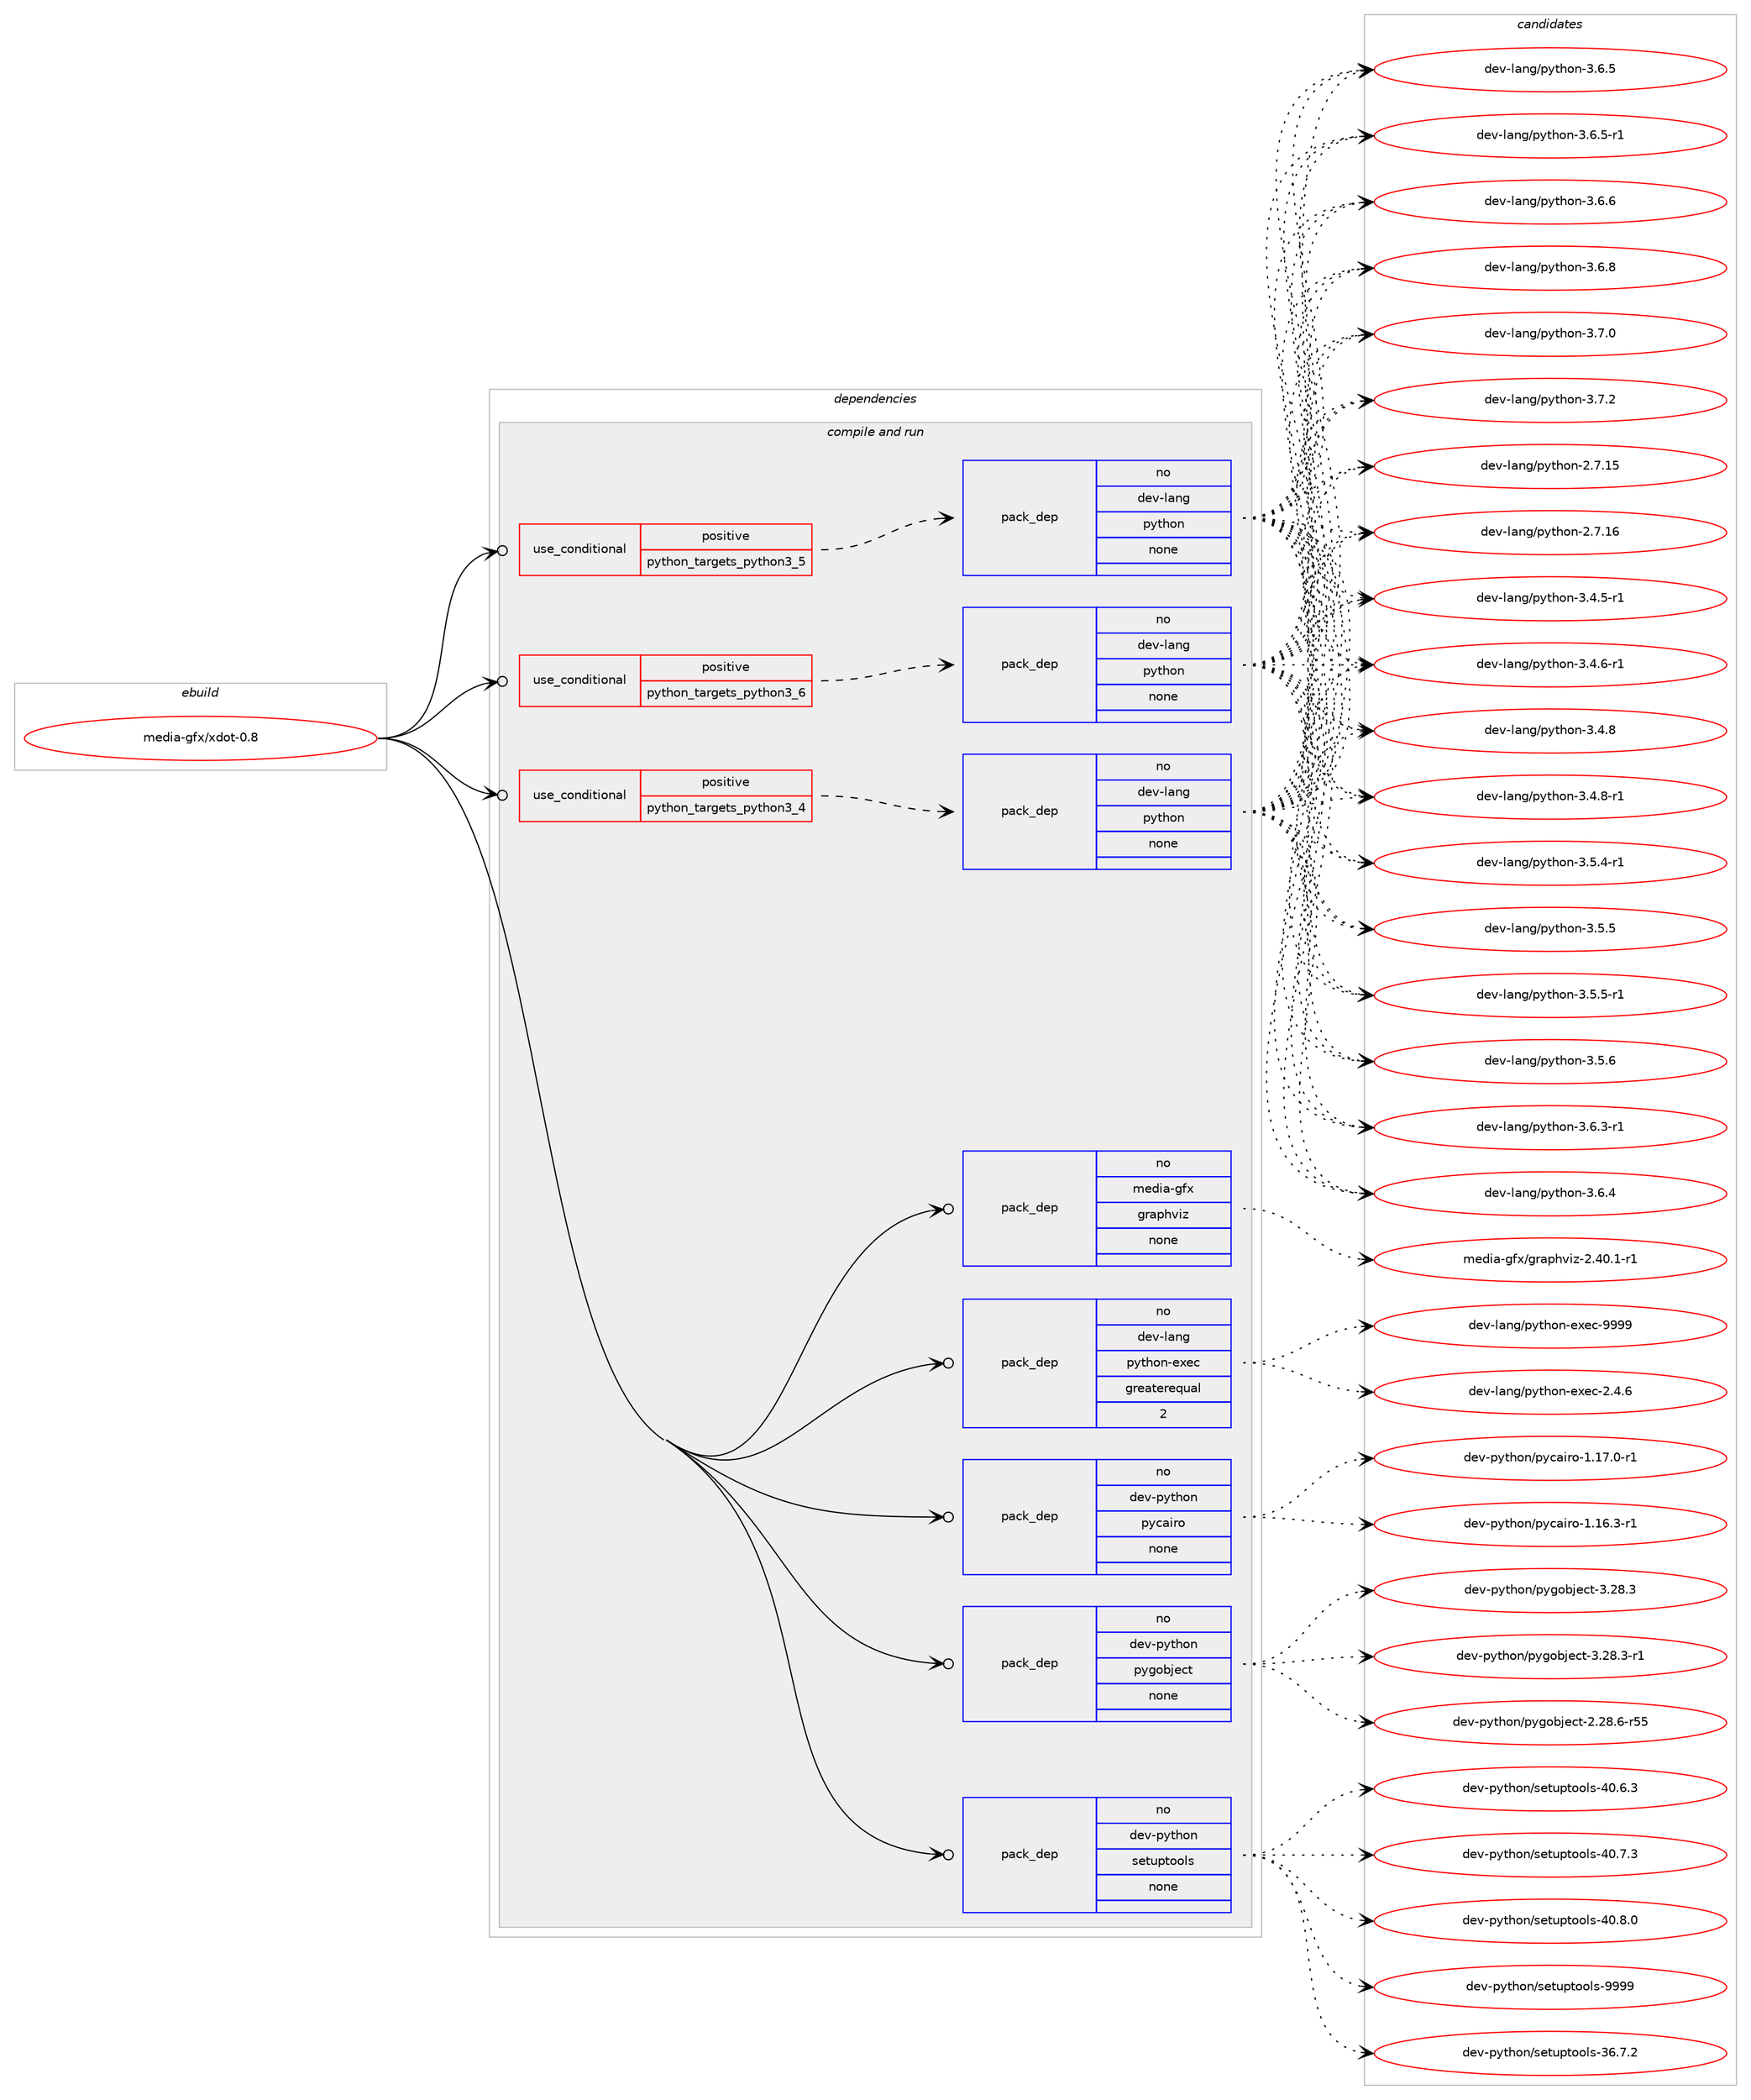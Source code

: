 digraph prolog {

# *************
# Graph options
# *************

newrank=true;
concentrate=true;
compound=true;
graph [rankdir=LR,fontname=Helvetica,fontsize=10,ranksep=1.5];#, ranksep=2.5, nodesep=0.2];
edge  [arrowhead=vee];
node  [fontname=Helvetica,fontsize=10];

# **********
# The ebuild
# **********

subgraph cluster_leftcol {
color=gray;
rank=same;
label=<<i>ebuild</i>>;
id [label="media-gfx/xdot-0.8", color=red, width=4, href="../media-gfx/xdot-0.8.svg"];
}

# ****************
# The dependencies
# ****************

subgraph cluster_midcol {
color=gray;
label=<<i>dependencies</i>>;
subgraph cluster_compile {
fillcolor="#eeeeee";
style=filled;
label=<<i>compile</i>>;
}
subgraph cluster_compileandrun {
fillcolor="#eeeeee";
style=filled;
label=<<i>compile and run</i>>;
subgraph cond433349 {
dependency1608317 [label=<<TABLE BORDER="0" CELLBORDER="1" CELLSPACING="0" CELLPADDING="4"><TR><TD ROWSPAN="3" CELLPADDING="10">use_conditional</TD></TR><TR><TD>positive</TD></TR><TR><TD>python_targets_python3_4</TD></TR></TABLE>>, shape=none, color=red];
subgraph pack1149324 {
dependency1608318 [label=<<TABLE BORDER="0" CELLBORDER="1" CELLSPACING="0" CELLPADDING="4" WIDTH="220"><TR><TD ROWSPAN="6" CELLPADDING="30">pack_dep</TD></TR><TR><TD WIDTH="110">no</TD></TR><TR><TD>dev-lang</TD></TR><TR><TD>python</TD></TR><TR><TD>none</TD></TR><TR><TD></TD></TR></TABLE>>, shape=none, color=blue];
}
dependency1608317:e -> dependency1608318:w [weight=20,style="dashed",arrowhead="vee"];
}
id:e -> dependency1608317:w [weight=20,style="solid",arrowhead="odotvee"];
subgraph cond433350 {
dependency1608319 [label=<<TABLE BORDER="0" CELLBORDER="1" CELLSPACING="0" CELLPADDING="4"><TR><TD ROWSPAN="3" CELLPADDING="10">use_conditional</TD></TR><TR><TD>positive</TD></TR><TR><TD>python_targets_python3_5</TD></TR></TABLE>>, shape=none, color=red];
subgraph pack1149325 {
dependency1608320 [label=<<TABLE BORDER="0" CELLBORDER="1" CELLSPACING="0" CELLPADDING="4" WIDTH="220"><TR><TD ROWSPAN="6" CELLPADDING="30">pack_dep</TD></TR><TR><TD WIDTH="110">no</TD></TR><TR><TD>dev-lang</TD></TR><TR><TD>python</TD></TR><TR><TD>none</TD></TR><TR><TD></TD></TR></TABLE>>, shape=none, color=blue];
}
dependency1608319:e -> dependency1608320:w [weight=20,style="dashed",arrowhead="vee"];
}
id:e -> dependency1608319:w [weight=20,style="solid",arrowhead="odotvee"];
subgraph cond433351 {
dependency1608321 [label=<<TABLE BORDER="0" CELLBORDER="1" CELLSPACING="0" CELLPADDING="4"><TR><TD ROWSPAN="3" CELLPADDING="10">use_conditional</TD></TR><TR><TD>positive</TD></TR><TR><TD>python_targets_python3_6</TD></TR></TABLE>>, shape=none, color=red];
subgraph pack1149326 {
dependency1608322 [label=<<TABLE BORDER="0" CELLBORDER="1" CELLSPACING="0" CELLPADDING="4" WIDTH="220"><TR><TD ROWSPAN="6" CELLPADDING="30">pack_dep</TD></TR><TR><TD WIDTH="110">no</TD></TR><TR><TD>dev-lang</TD></TR><TR><TD>python</TD></TR><TR><TD>none</TD></TR><TR><TD></TD></TR></TABLE>>, shape=none, color=blue];
}
dependency1608321:e -> dependency1608322:w [weight=20,style="dashed",arrowhead="vee"];
}
id:e -> dependency1608321:w [weight=20,style="solid",arrowhead="odotvee"];
subgraph pack1149327 {
dependency1608323 [label=<<TABLE BORDER="0" CELLBORDER="1" CELLSPACING="0" CELLPADDING="4" WIDTH="220"><TR><TD ROWSPAN="6" CELLPADDING="30">pack_dep</TD></TR><TR><TD WIDTH="110">no</TD></TR><TR><TD>dev-lang</TD></TR><TR><TD>python-exec</TD></TR><TR><TD>greaterequal</TD></TR><TR><TD>2</TD></TR></TABLE>>, shape=none, color=blue];
}
id:e -> dependency1608323:w [weight=20,style="solid",arrowhead="odotvee"];
subgraph pack1149328 {
dependency1608324 [label=<<TABLE BORDER="0" CELLBORDER="1" CELLSPACING="0" CELLPADDING="4" WIDTH="220"><TR><TD ROWSPAN="6" CELLPADDING="30">pack_dep</TD></TR><TR><TD WIDTH="110">no</TD></TR><TR><TD>dev-python</TD></TR><TR><TD>pycairo</TD></TR><TR><TD>none</TD></TR><TR><TD></TD></TR></TABLE>>, shape=none, color=blue];
}
id:e -> dependency1608324:w [weight=20,style="solid",arrowhead="odotvee"];
subgraph pack1149329 {
dependency1608325 [label=<<TABLE BORDER="0" CELLBORDER="1" CELLSPACING="0" CELLPADDING="4" WIDTH="220"><TR><TD ROWSPAN="6" CELLPADDING="30">pack_dep</TD></TR><TR><TD WIDTH="110">no</TD></TR><TR><TD>dev-python</TD></TR><TR><TD>pygobject</TD></TR><TR><TD>none</TD></TR><TR><TD></TD></TR></TABLE>>, shape=none, color=blue];
}
id:e -> dependency1608325:w [weight=20,style="solid",arrowhead="odotvee"];
subgraph pack1149330 {
dependency1608326 [label=<<TABLE BORDER="0" CELLBORDER="1" CELLSPACING="0" CELLPADDING="4" WIDTH="220"><TR><TD ROWSPAN="6" CELLPADDING="30">pack_dep</TD></TR><TR><TD WIDTH="110">no</TD></TR><TR><TD>dev-python</TD></TR><TR><TD>setuptools</TD></TR><TR><TD>none</TD></TR><TR><TD></TD></TR></TABLE>>, shape=none, color=blue];
}
id:e -> dependency1608326:w [weight=20,style="solid",arrowhead="odotvee"];
subgraph pack1149331 {
dependency1608327 [label=<<TABLE BORDER="0" CELLBORDER="1" CELLSPACING="0" CELLPADDING="4" WIDTH="220"><TR><TD ROWSPAN="6" CELLPADDING="30">pack_dep</TD></TR><TR><TD WIDTH="110">no</TD></TR><TR><TD>media-gfx</TD></TR><TR><TD>graphviz</TD></TR><TR><TD>none</TD></TR><TR><TD></TD></TR></TABLE>>, shape=none, color=blue];
}
id:e -> dependency1608327:w [weight=20,style="solid",arrowhead="odotvee"];
}
subgraph cluster_run {
fillcolor="#eeeeee";
style=filled;
label=<<i>run</i>>;
}
}

# **************
# The candidates
# **************

subgraph cluster_choices {
rank=same;
color=gray;
label=<<i>candidates</i>>;

subgraph choice1149324 {
color=black;
nodesep=1;
choice10010111845108971101034711212111610411111045504655464953 [label="dev-lang/python-2.7.15", color=red, width=4,href="../dev-lang/python-2.7.15.svg"];
choice10010111845108971101034711212111610411111045504655464954 [label="dev-lang/python-2.7.16", color=red, width=4,href="../dev-lang/python-2.7.16.svg"];
choice1001011184510897110103471121211161041111104551465246534511449 [label="dev-lang/python-3.4.5-r1", color=red, width=4,href="../dev-lang/python-3.4.5-r1.svg"];
choice1001011184510897110103471121211161041111104551465246544511449 [label="dev-lang/python-3.4.6-r1", color=red, width=4,href="../dev-lang/python-3.4.6-r1.svg"];
choice100101118451089711010347112121116104111110455146524656 [label="dev-lang/python-3.4.8", color=red, width=4,href="../dev-lang/python-3.4.8.svg"];
choice1001011184510897110103471121211161041111104551465246564511449 [label="dev-lang/python-3.4.8-r1", color=red, width=4,href="../dev-lang/python-3.4.8-r1.svg"];
choice1001011184510897110103471121211161041111104551465346524511449 [label="dev-lang/python-3.5.4-r1", color=red, width=4,href="../dev-lang/python-3.5.4-r1.svg"];
choice100101118451089711010347112121116104111110455146534653 [label="dev-lang/python-3.5.5", color=red, width=4,href="../dev-lang/python-3.5.5.svg"];
choice1001011184510897110103471121211161041111104551465346534511449 [label="dev-lang/python-3.5.5-r1", color=red, width=4,href="../dev-lang/python-3.5.5-r1.svg"];
choice100101118451089711010347112121116104111110455146534654 [label="dev-lang/python-3.5.6", color=red, width=4,href="../dev-lang/python-3.5.6.svg"];
choice1001011184510897110103471121211161041111104551465446514511449 [label="dev-lang/python-3.6.3-r1", color=red, width=4,href="../dev-lang/python-3.6.3-r1.svg"];
choice100101118451089711010347112121116104111110455146544652 [label="dev-lang/python-3.6.4", color=red, width=4,href="../dev-lang/python-3.6.4.svg"];
choice100101118451089711010347112121116104111110455146544653 [label="dev-lang/python-3.6.5", color=red, width=4,href="../dev-lang/python-3.6.5.svg"];
choice1001011184510897110103471121211161041111104551465446534511449 [label="dev-lang/python-3.6.5-r1", color=red, width=4,href="../dev-lang/python-3.6.5-r1.svg"];
choice100101118451089711010347112121116104111110455146544654 [label="dev-lang/python-3.6.6", color=red, width=4,href="../dev-lang/python-3.6.6.svg"];
choice100101118451089711010347112121116104111110455146544656 [label="dev-lang/python-3.6.8", color=red, width=4,href="../dev-lang/python-3.6.8.svg"];
choice100101118451089711010347112121116104111110455146554648 [label="dev-lang/python-3.7.0", color=red, width=4,href="../dev-lang/python-3.7.0.svg"];
choice100101118451089711010347112121116104111110455146554650 [label="dev-lang/python-3.7.2", color=red, width=4,href="../dev-lang/python-3.7.2.svg"];
dependency1608318:e -> choice10010111845108971101034711212111610411111045504655464953:w [style=dotted,weight="100"];
dependency1608318:e -> choice10010111845108971101034711212111610411111045504655464954:w [style=dotted,weight="100"];
dependency1608318:e -> choice1001011184510897110103471121211161041111104551465246534511449:w [style=dotted,weight="100"];
dependency1608318:e -> choice1001011184510897110103471121211161041111104551465246544511449:w [style=dotted,weight="100"];
dependency1608318:e -> choice100101118451089711010347112121116104111110455146524656:w [style=dotted,weight="100"];
dependency1608318:e -> choice1001011184510897110103471121211161041111104551465246564511449:w [style=dotted,weight="100"];
dependency1608318:e -> choice1001011184510897110103471121211161041111104551465346524511449:w [style=dotted,weight="100"];
dependency1608318:e -> choice100101118451089711010347112121116104111110455146534653:w [style=dotted,weight="100"];
dependency1608318:e -> choice1001011184510897110103471121211161041111104551465346534511449:w [style=dotted,weight="100"];
dependency1608318:e -> choice100101118451089711010347112121116104111110455146534654:w [style=dotted,weight="100"];
dependency1608318:e -> choice1001011184510897110103471121211161041111104551465446514511449:w [style=dotted,weight="100"];
dependency1608318:e -> choice100101118451089711010347112121116104111110455146544652:w [style=dotted,weight="100"];
dependency1608318:e -> choice100101118451089711010347112121116104111110455146544653:w [style=dotted,weight="100"];
dependency1608318:e -> choice1001011184510897110103471121211161041111104551465446534511449:w [style=dotted,weight="100"];
dependency1608318:e -> choice100101118451089711010347112121116104111110455146544654:w [style=dotted,weight="100"];
dependency1608318:e -> choice100101118451089711010347112121116104111110455146544656:w [style=dotted,weight="100"];
dependency1608318:e -> choice100101118451089711010347112121116104111110455146554648:w [style=dotted,weight="100"];
dependency1608318:e -> choice100101118451089711010347112121116104111110455146554650:w [style=dotted,weight="100"];
}
subgraph choice1149325 {
color=black;
nodesep=1;
choice10010111845108971101034711212111610411111045504655464953 [label="dev-lang/python-2.7.15", color=red, width=4,href="../dev-lang/python-2.7.15.svg"];
choice10010111845108971101034711212111610411111045504655464954 [label="dev-lang/python-2.7.16", color=red, width=4,href="../dev-lang/python-2.7.16.svg"];
choice1001011184510897110103471121211161041111104551465246534511449 [label="dev-lang/python-3.4.5-r1", color=red, width=4,href="../dev-lang/python-3.4.5-r1.svg"];
choice1001011184510897110103471121211161041111104551465246544511449 [label="dev-lang/python-3.4.6-r1", color=red, width=4,href="../dev-lang/python-3.4.6-r1.svg"];
choice100101118451089711010347112121116104111110455146524656 [label="dev-lang/python-3.4.8", color=red, width=4,href="../dev-lang/python-3.4.8.svg"];
choice1001011184510897110103471121211161041111104551465246564511449 [label="dev-lang/python-3.4.8-r1", color=red, width=4,href="../dev-lang/python-3.4.8-r1.svg"];
choice1001011184510897110103471121211161041111104551465346524511449 [label="dev-lang/python-3.5.4-r1", color=red, width=4,href="../dev-lang/python-3.5.4-r1.svg"];
choice100101118451089711010347112121116104111110455146534653 [label="dev-lang/python-3.5.5", color=red, width=4,href="../dev-lang/python-3.5.5.svg"];
choice1001011184510897110103471121211161041111104551465346534511449 [label="dev-lang/python-3.5.5-r1", color=red, width=4,href="../dev-lang/python-3.5.5-r1.svg"];
choice100101118451089711010347112121116104111110455146534654 [label="dev-lang/python-3.5.6", color=red, width=4,href="../dev-lang/python-3.5.6.svg"];
choice1001011184510897110103471121211161041111104551465446514511449 [label="dev-lang/python-3.6.3-r1", color=red, width=4,href="../dev-lang/python-3.6.3-r1.svg"];
choice100101118451089711010347112121116104111110455146544652 [label="dev-lang/python-3.6.4", color=red, width=4,href="../dev-lang/python-3.6.4.svg"];
choice100101118451089711010347112121116104111110455146544653 [label="dev-lang/python-3.6.5", color=red, width=4,href="../dev-lang/python-3.6.5.svg"];
choice1001011184510897110103471121211161041111104551465446534511449 [label="dev-lang/python-3.6.5-r1", color=red, width=4,href="../dev-lang/python-3.6.5-r1.svg"];
choice100101118451089711010347112121116104111110455146544654 [label="dev-lang/python-3.6.6", color=red, width=4,href="../dev-lang/python-3.6.6.svg"];
choice100101118451089711010347112121116104111110455146544656 [label="dev-lang/python-3.6.8", color=red, width=4,href="../dev-lang/python-3.6.8.svg"];
choice100101118451089711010347112121116104111110455146554648 [label="dev-lang/python-3.7.0", color=red, width=4,href="../dev-lang/python-3.7.0.svg"];
choice100101118451089711010347112121116104111110455146554650 [label="dev-lang/python-3.7.2", color=red, width=4,href="../dev-lang/python-3.7.2.svg"];
dependency1608320:e -> choice10010111845108971101034711212111610411111045504655464953:w [style=dotted,weight="100"];
dependency1608320:e -> choice10010111845108971101034711212111610411111045504655464954:w [style=dotted,weight="100"];
dependency1608320:e -> choice1001011184510897110103471121211161041111104551465246534511449:w [style=dotted,weight="100"];
dependency1608320:e -> choice1001011184510897110103471121211161041111104551465246544511449:w [style=dotted,weight="100"];
dependency1608320:e -> choice100101118451089711010347112121116104111110455146524656:w [style=dotted,weight="100"];
dependency1608320:e -> choice1001011184510897110103471121211161041111104551465246564511449:w [style=dotted,weight="100"];
dependency1608320:e -> choice1001011184510897110103471121211161041111104551465346524511449:w [style=dotted,weight="100"];
dependency1608320:e -> choice100101118451089711010347112121116104111110455146534653:w [style=dotted,weight="100"];
dependency1608320:e -> choice1001011184510897110103471121211161041111104551465346534511449:w [style=dotted,weight="100"];
dependency1608320:e -> choice100101118451089711010347112121116104111110455146534654:w [style=dotted,weight="100"];
dependency1608320:e -> choice1001011184510897110103471121211161041111104551465446514511449:w [style=dotted,weight="100"];
dependency1608320:e -> choice100101118451089711010347112121116104111110455146544652:w [style=dotted,weight="100"];
dependency1608320:e -> choice100101118451089711010347112121116104111110455146544653:w [style=dotted,weight="100"];
dependency1608320:e -> choice1001011184510897110103471121211161041111104551465446534511449:w [style=dotted,weight="100"];
dependency1608320:e -> choice100101118451089711010347112121116104111110455146544654:w [style=dotted,weight="100"];
dependency1608320:e -> choice100101118451089711010347112121116104111110455146544656:w [style=dotted,weight="100"];
dependency1608320:e -> choice100101118451089711010347112121116104111110455146554648:w [style=dotted,weight="100"];
dependency1608320:e -> choice100101118451089711010347112121116104111110455146554650:w [style=dotted,weight="100"];
}
subgraph choice1149326 {
color=black;
nodesep=1;
choice10010111845108971101034711212111610411111045504655464953 [label="dev-lang/python-2.7.15", color=red, width=4,href="../dev-lang/python-2.7.15.svg"];
choice10010111845108971101034711212111610411111045504655464954 [label="dev-lang/python-2.7.16", color=red, width=4,href="../dev-lang/python-2.7.16.svg"];
choice1001011184510897110103471121211161041111104551465246534511449 [label="dev-lang/python-3.4.5-r1", color=red, width=4,href="../dev-lang/python-3.4.5-r1.svg"];
choice1001011184510897110103471121211161041111104551465246544511449 [label="dev-lang/python-3.4.6-r1", color=red, width=4,href="../dev-lang/python-3.4.6-r1.svg"];
choice100101118451089711010347112121116104111110455146524656 [label="dev-lang/python-3.4.8", color=red, width=4,href="../dev-lang/python-3.4.8.svg"];
choice1001011184510897110103471121211161041111104551465246564511449 [label="dev-lang/python-3.4.8-r1", color=red, width=4,href="../dev-lang/python-3.4.8-r1.svg"];
choice1001011184510897110103471121211161041111104551465346524511449 [label="dev-lang/python-3.5.4-r1", color=red, width=4,href="../dev-lang/python-3.5.4-r1.svg"];
choice100101118451089711010347112121116104111110455146534653 [label="dev-lang/python-3.5.5", color=red, width=4,href="../dev-lang/python-3.5.5.svg"];
choice1001011184510897110103471121211161041111104551465346534511449 [label="dev-lang/python-3.5.5-r1", color=red, width=4,href="../dev-lang/python-3.5.5-r1.svg"];
choice100101118451089711010347112121116104111110455146534654 [label="dev-lang/python-3.5.6", color=red, width=4,href="../dev-lang/python-3.5.6.svg"];
choice1001011184510897110103471121211161041111104551465446514511449 [label="dev-lang/python-3.6.3-r1", color=red, width=4,href="../dev-lang/python-3.6.3-r1.svg"];
choice100101118451089711010347112121116104111110455146544652 [label="dev-lang/python-3.6.4", color=red, width=4,href="../dev-lang/python-3.6.4.svg"];
choice100101118451089711010347112121116104111110455146544653 [label="dev-lang/python-3.6.5", color=red, width=4,href="../dev-lang/python-3.6.5.svg"];
choice1001011184510897110103471121211161041111104551465446534511449 [label="dev-lang/python-3.6.5-r1", color=red, width=4,href="../dev-lang/python-3.6.5-r1.svg"];
choice100101118451089711010347112121116104111110455146544654 [label="dev-lang/python-3.6.6", color=red, width=4,href="../dev-lang/python-3.6.6.svg"];
choice100101118451089711010347112121116104111110455146544656 [label="dev-lang/python-3.6.8", color=red, width=4,href="../dev-lang/python-3.6.8.svg"];
choice100101118451089711010347112121116104111110455146554648 [label="dev-lang/python-3.7.0", color=red, width=4,href="../dev-lang/python-3.7.0.svg"];
choice100101118451089711010347112121116104111110455146554650 [label="dev-lang/python-3.7.2", color=red, width=4,href="../dev-lang/python-3.7.2.svg"];
dependency1608322:e -> choice10010111845108971101034711212111610411111045504655464953:w [style=dotted,weight="100"];
dependency1608322:e -> choice10010111845108971101034711212111610411111045504655464954:w [style=dotted,weight="100"];
dependency1608322:e -> choice1001011184510897110103471121211161041111104551465246534511449:w [style=dotted,weight="100"];
dependency1608322:e -> choice1001011184510897110103471121211161041111104551465246544511449:w [style=dotted,weight="100"];
dependency1608322:e -> choice100101118451089711010347112121116104111110455146524656:w [style=dotted,weight="100"];
dependency1608322:e -> choice1001011184510897110103471121211161041111104551465246564511449:w [style=dotted,weight="100"];
dependency1608322:e -> choice1001011184510897110103471121211161041111104551465346524511449:w [style=dotted,weight="100"];
dependency1608322:e -> choice100101118451089711010347112121116104111110455146534653:w [style=dotted,weight="100"];
dependency1608322:e -> choice1001011184510897110103471121211161041111104551465346534511449:w [style=dotted,weight="100"];
dependency1608322:e -> choice100101118451089711010347112121116104111110455146534654:w [style=dotted,weight="100"];
dependency1608322:e -> choice1001011184510897110103471121211161041111104551465446514511449:w [style=dotted,weight="100"];
dependency1608322:e -> choice100101118451089711010347112121116104111110455146544652:w [style=dotted,weight="100"];
dependency1608322:e -> choice100101118451089711010347112121116104111110455146544653:w [style=dotted,weight="100"];
dependency1608322:e -> choice1001011184510897110103471121211161041111104551465446534511449:w [style=dotted,weight="100"];
dependency1608322:e -> choice100101118451089711010347112121116104111110455146544654:w [style=dotted,weight="100"];
dependency1608322:e -> choice100101118451089711010347112121116104111110455146544656:w [style=dotted,weight="100"];
dependency1608322:e -> choice100101118451089711010347112121116104111110455146554648:w [style=dotted,weight="100"];
dependency1608322:e -> choice100101118451089711010347112121116104111110455146554650:w [style=dotted,weight="100"];
}
subgraph choice1149327 {
color=black;
nodesep=1;
choice1001011184510897110103471121211161041111104510112010199455046524654 [label="dev-lang/python-exec-2.4.6", color=red, width=4,href="../dev-lang/python-exec-2.4.6.svg"];
choice10010111845108971101034711212111610411111045101120101994557575757 [label="dev-lang/python-exec-9999", color=red, width=4,href="../dev-lang/python-exec-9999.svg"];
dependency1608323:e -> choice1001011184510897110103471121211161041111104510112010199455046524654:w [style=dotted,weight="100"];
dependency1608323:e -> choice10010111845108971101034711212111610411111045101120101994557575757:w [style=dotted,weight="100"];
}
subgraph choice1149328 {
color=black;
nodesep=1;
choice10010111845112121116104111110471121219997105114111454946495446514511449 [label="dev-python/pycairo-1.16.3-r1", color=red, width=4,href="../dev-python/pycairo-1.16.3-r1.svg"];
choice10010111845112121116104111110471121219997105114111454946495546484511449 [label="dev-python/pycairo-1.17.0-r1", color=red, width=4,href="../dev-python/pycairo-1.17.0-r1.svg"];
dependency1608324:e -> choice10010111845112121116104111110471121219997105114111454946495446514511449:w [style=dotted,weight="100"];
dependency1608324:e -> choice10010111845112121116104111110471121219997105114111454946495546484511449:w [style=dotted,weight="100"];
}
subgraph choice1149329 {
color=black;
nodesep=1;
choice1001011184511212111610411111047112121103111981061019911645504650564654451145353 [label="dev-python/pygobject-2.28.6-r55", color=red, width=4,href="../dev-python/pygobject-2.28.6-r55.svg"];
choice1001011184511212111610411111047112121103111981061019911645514650564651 [label="dev-python/pygobject-3.28.3", color=red, width=4,href="../dev-python/pygobject-3.28.3.svg"];
choice10010111845112121116104111110471121211031119810610199116455146505646514511449 [label="dev-python/pygobject-3.28.3-r1", color=red, width=4,href="../dev-python/pygobject-3.28.3-r1.svg"];
dependency1608325:e -> choice1001011184511212111610411111047112121103111981061019911645504650564654451145353:w [style=dotted,weight="100"];
dependency1608325:e -> choice1001011184511212111610411111047112121103111981061019911645514650564651:w [style=dotted,weight="100"];
dependency1608325:e -> choice10010111845112121116104111110471121211031119810610199116455146505646514511449:w [style=dotted,weight="100"];
}
subgraph choice1149330 {
color=black;
nodesep=1;
choice100101118451121211161041111104711510111611711211611111110811545515446554650 [label="dev-python/setuptools-36.7.2", color=red, width=4,href="../dev-python/setuptools-36.7.2.svg"];
choice100101118451121211161041111104711510111611711211611111110811545524846544651 [label="dev-python/setuptools-40.6.3", color=red, width=4,href="../dev-python/setuptools-40.6.3.svg"];
choice100101118451121211161041111104711510111611711211611111110811545524846554651 [label="dev-python/setuptools-40.7.3", color=red, width=4,href="../dev-python/setuptools-40.7.3.svg"];
choice100101118451121211161041111104711510111611711211611111110811545524846564648 [label="dev-python/setuptools-40.8.0", color=red, width=4,href="../dev-python/setuptools-40.8.0.svg"];
choice10010111845112121116104111110471151011161171121161111111081154557575757 [label="dev-python/setuptools-9999", color=red, width=4,href="../dev-python/setuptools-9999.svg"];
dependency1608326:e -> choice100101118451121211161041111104711510111611711211611111110811545515446554650:w [style=dotted,weight="100"];
dependency1608326:e -> choice100101118451121211161041111104711510111611711211611111110811545524846544651:w [style=dotted,weight="100"];
dependency1608326:e -> choice100101118451121211161041111104711510111611711211611111110811545524846554651:w [style=dotted,weight="100"];
dependency1608326:e -> choice100101118451121211161041111104711510111611711211611111110811545524846564648:w [style=dotted,weight="100"];
dependency1608326:e -> choice10010111845112121116104111110471151011161171121161111111081154557575757:w [style=dotted,weight="100"];
}
subgraph choice1149331 {
color=black;
nodesep=1;
choice10910110010597451031021204710311497112104118105122455046524846494511449 [label="media-gfx/graphviz-2.40.1-r1", color=red, width=4,href="../media-gfx/graphviz-2.40.1-r1.svg"];
dependency1608327:e -> choice10910110010597451031021204710311497112104118105122455046524846494511449:w [style=dotted,weight="100"];
}
}

}
